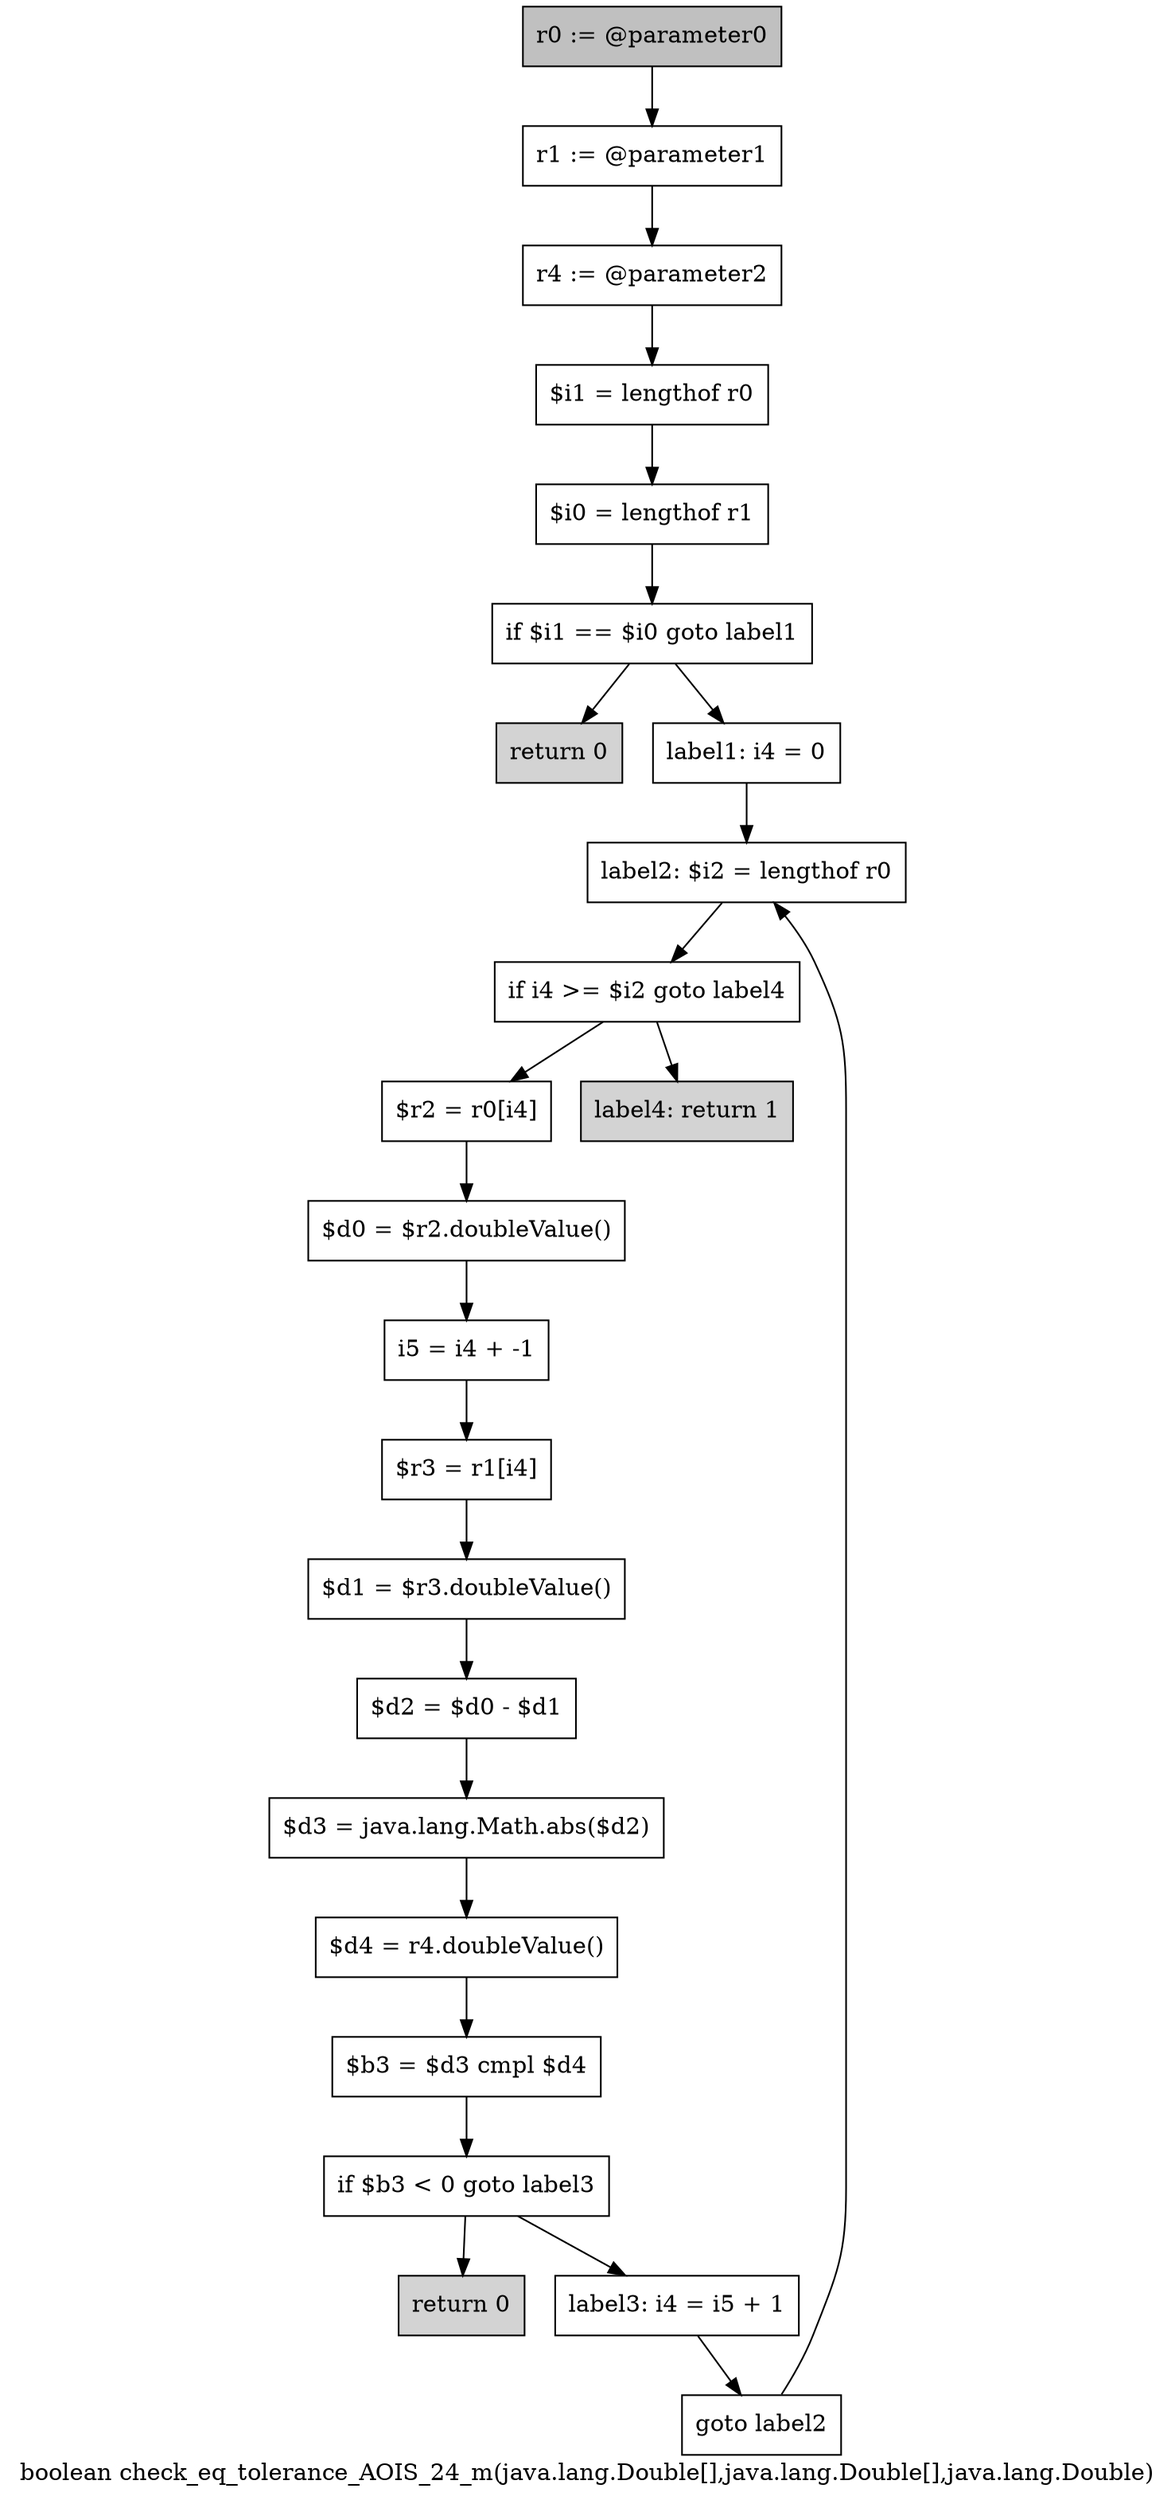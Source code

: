 digraph "boolean check_eq_tolerance_AOIS_24_m(java.lang.Double[],java.lang.Double[],java.lang.Double)" {
    label="boolean check_eq_tolerance_AOIS_24_m(java.lang.Double[],java.lang.Double[],java.lang.Double)";
    node [shape=box];
    "0" [style=filled,fillcolor=gray,label="r0 := @parameter0",];
    "1" [label="r1 := @parameter1",];
    "0"->"1";
    "2" [label="r4 := @parameter2",];
    "1"->"2";
    "3" [label="$i1 = lengthof r0",];
    "2"->"3";
    "4" [label="$i0 = lengthof r1",];
    "3"->"4";
    "5" [label="if $i1 == $i0 goto label1",];
    "4"->"5";
    "6" [style=filled,fillcolor=lightgray,label="return 0",];
    "5"->"6";
    "7" [label="label1: i4 = 0",];
    "5"->"7";
    "8" [label="label2: $i2 = lengthof r0",];
    "7"->"8";
    "9" [label="if i4 >= $i2 goto label4",];
    "8"->"9";
    "10" [label="$r2 = r0[i4]",];
    "9"->"10";
    "23" [style=filled,fillcolor=lightgray,label="label4: return 1",];
    "9"->"23";
    "11" [label="$d0 = $r2.doubleValue()",];
    "10"->"11";
    "12" [label="i5 = i4 + -1",];
    "11"->"12";
    "13" [label="$r3 = r1[i4]",];
    "12"->"13";
    "14" [label="$d1 = $r3.doubleValue()",];
    "13"->"14";
    "15" [label="$d2 = $d0 - $d1",];
    "14"->"15";
    "16" [label="$d3 = java.lang.Math.abs($d2)",];
    "15"->"16";
    "17" [label="$d4 = r4.doubleValue()",];
    "16"->"17";
    "18" [label="$b3 = $d3 cmpl $d4",];
    "17"->"18";
    "19" [label="if $b3 < 0 goto label3",];
    "18"->"19";
    "20" [style=filled,fillcolor=lightgray,label="return 0",];
    "19"->"20";
    "21" [label="label3: i4 = i5 + 1",];
    "19"->"21";
    "22" [label="goto label2",];
    "21"->"22";
    "22"->"8";
}
